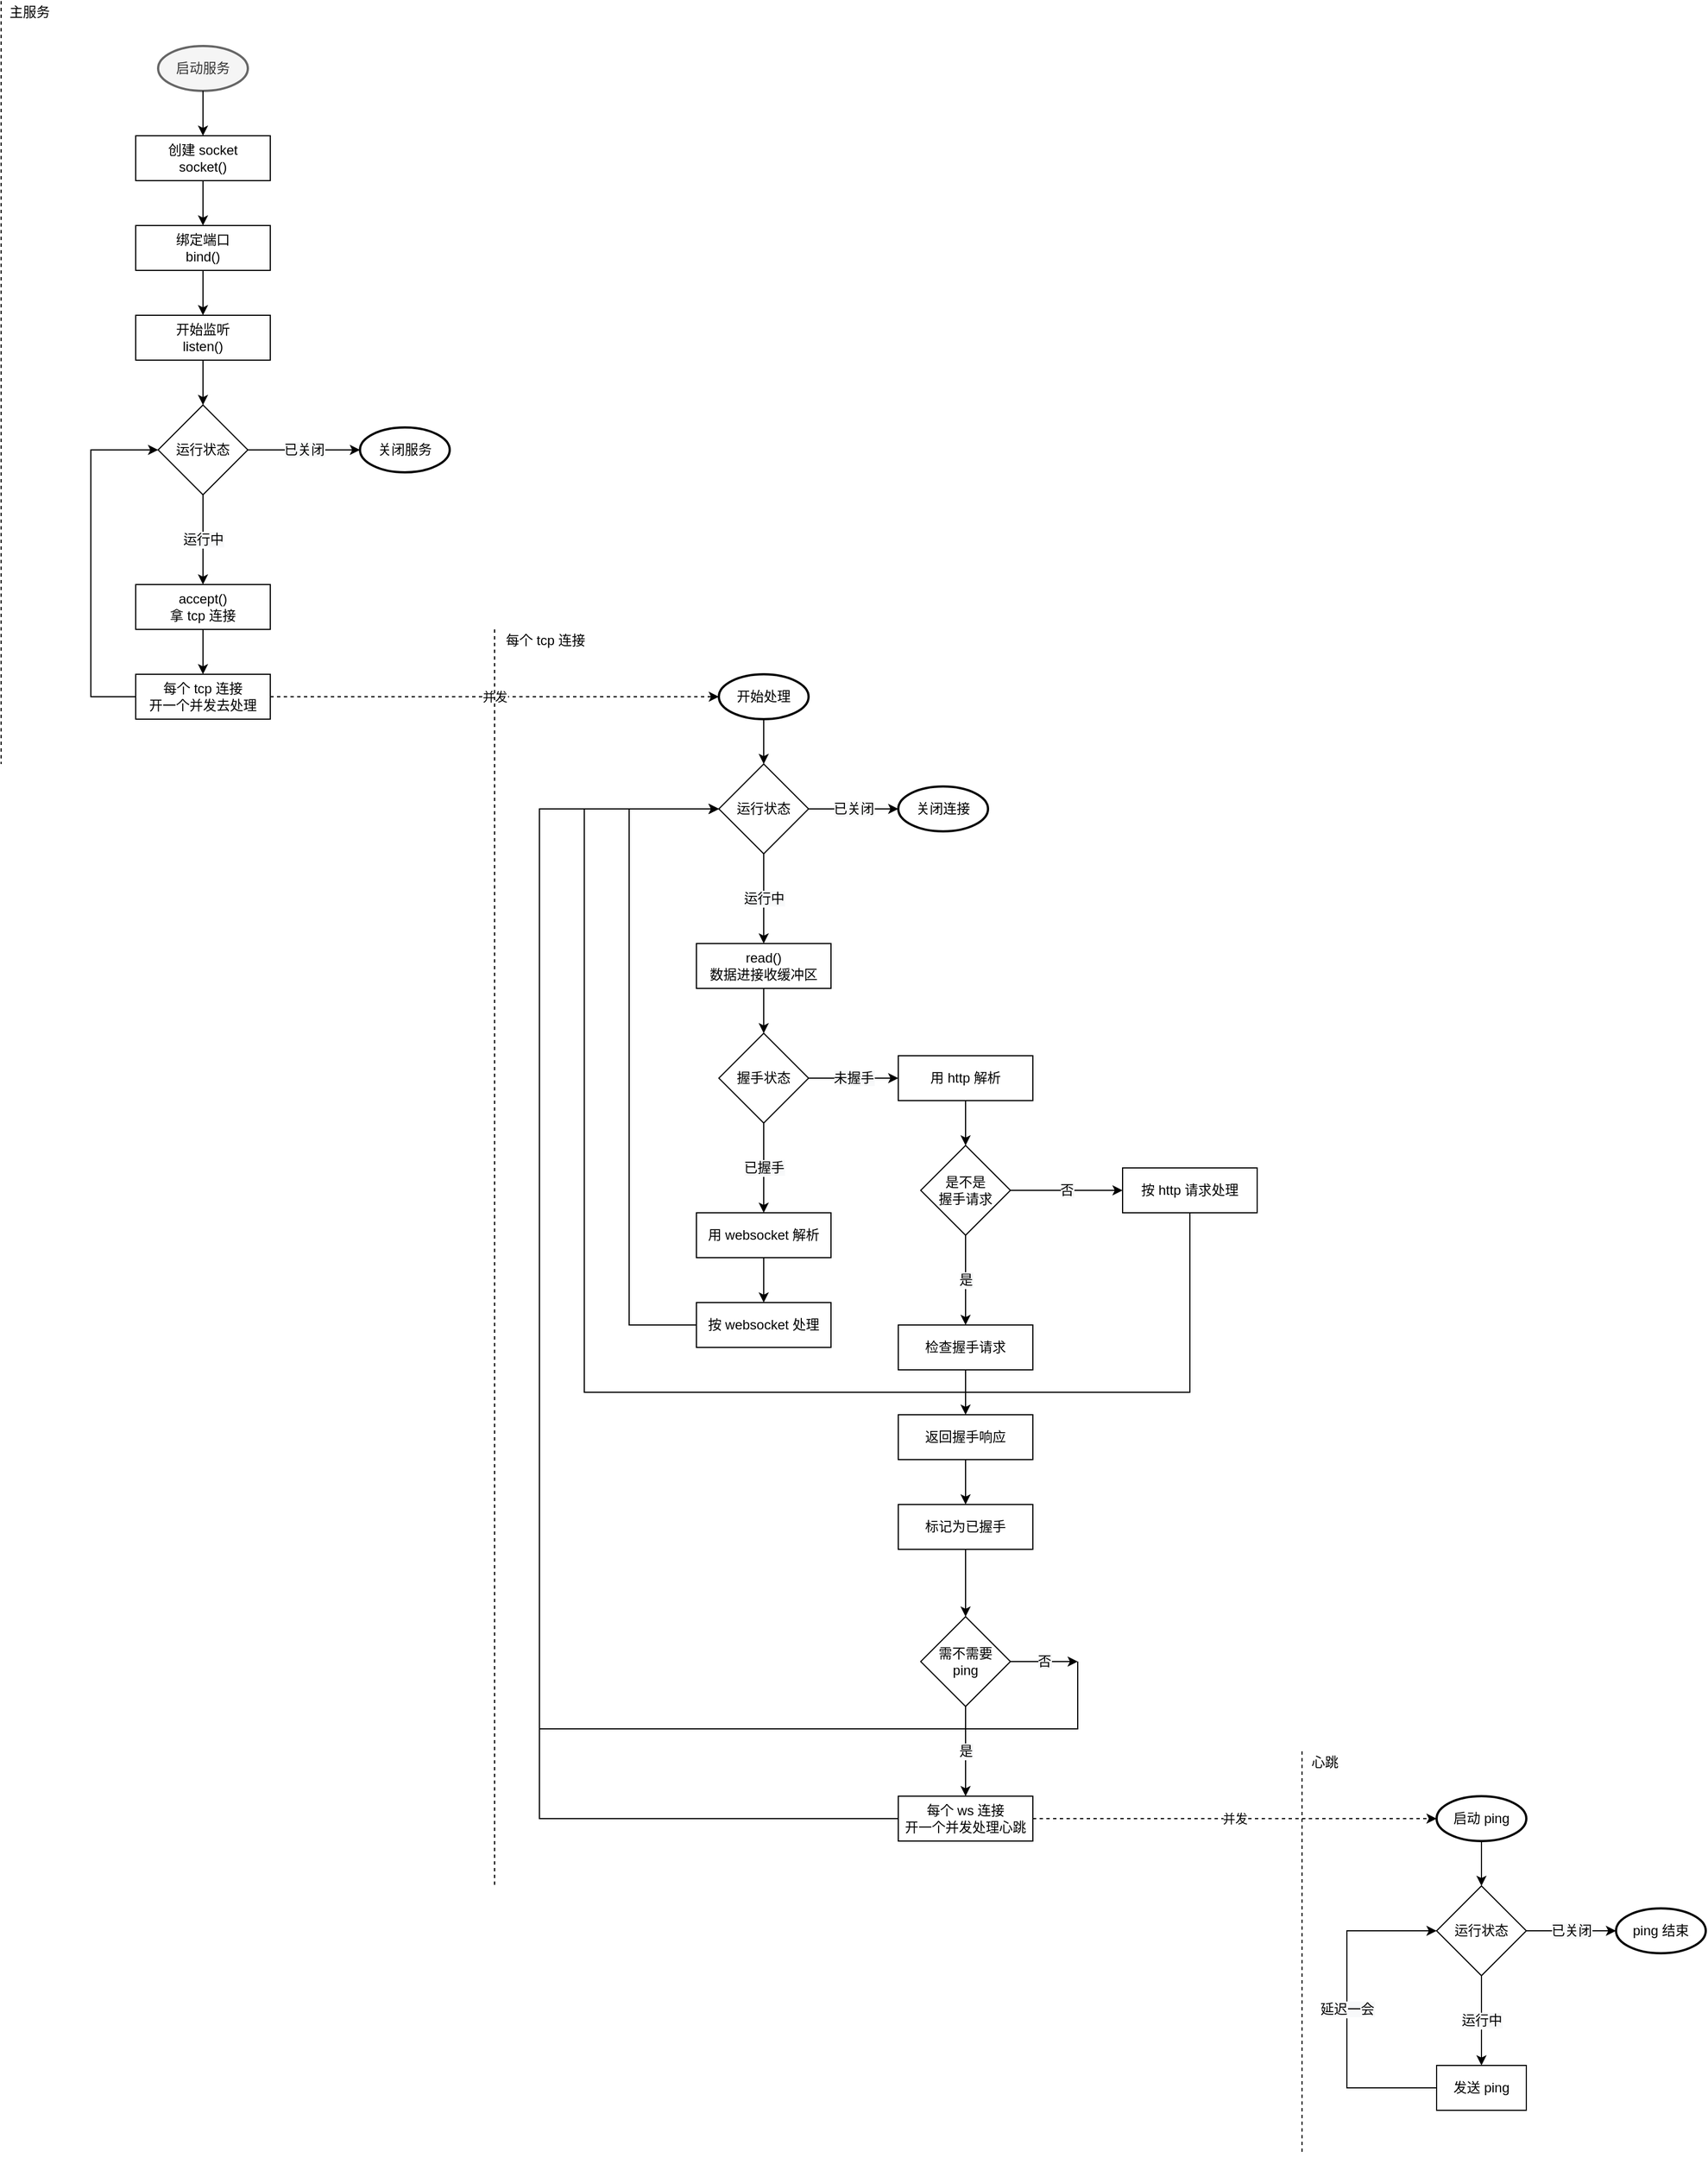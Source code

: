 <mxfile version="17.4.2" type="device"><diagram id="bXqVcbKh1AH4ES3Rq5j7" name="第 1 页"><mxGraphModel dx="1088" dy="843" grid="1" gridSize="10" guides="0" tooltips="1" connect="1" arrows="0" fold="1" page="1" pageScale="1" pageWidth="827" pageHeight="1169" math="0" shadow="0"><root><mxCell id="0"/><mxCell id="1" parent="0"/><mxCell id="8xo1nEw9bS727f4VWPMs-1" value="accept()&lt;br&gt;拿 tcp 连接" style="rounded=0;whiteSpace=wrap;html=1;" parent="1" vertex="1"><mxGeometry x="120" y="520" width="120" height="40" as="geometry"/></mxCell><mxCell id="8xo1nEw9bS727f4VWPMs-7" value="" style="endArrow=classic;html=1;rounded=0;edgeStyle=elbowEdgeStyle;entryX=0;entryY=0.5;entryDx=0;entryDy=0;" parent="1" source="h8HWmBZDKlShKcAVEU42-4" target="eSssuMZrznjie9ui_66X-11" edge="1"><mxGeometry width="50" height="50" relative="1" as="geometry"><mxPoint x="710" y="510" as="sourcePoint"/><mxPoint x="500" y="330" as="targetPoint"/><Array as="points"><mxPoint x="80" y="490"/></Array></mxGeometry></mxCell><mxCell id="8xo1nEw9bS727f4VWPMs-9" value="" style="endArrow=classic;html=1;rounded=0;elbow=vertical;dashed=1;" parent="1" source="h8HWmBZDKlShKcAVEU42-4" target="eSssuMZrznjie9ui_66X-20" edge="1"><mxGeometry width="50" height="50" relative="1" as="geometry"><mxPoint x="610" y="390" as="sourcePoint"/><mxPoint x="610" y="490" as="targetPoint"/></mxGeometry></mxCell><mxCell id="eSssuMZrznjie9ui_66X-43" value="并发" style="edgeLabel;html=1;align=center;verticalAlign=middle;resizable=0;points=[];" parent="8xo1nEw9bS727f4VWPMs-9" vertex="1" connectable="0"><mxGeometry relative="1" as="geometry"><mxPoint as="offset"/></mxGeometry></mxCell><mxCell id="8xo1nEw9bS727f4VWPMs-10" value="开始监听&lt;br&gt;listen()" style="rounded=0;whiteSpace=wrap;html=1;" parent="1" vertex="1"><mxGeometry x="120" y="280" width="120" height="40" as="geometry"/></mxCell><mxCell id="8xo1nEw9bS727f4VWPMs-11" value="" style="endArrow=classic;html=1;rounded=0;elbow=vertical;" parent="1" source="8xo1nEw9bS727f4VWPMs-10" target="eSssuMZrznjie9ui_66X-11" edge="1"><mxGeometry width="50" height="50" relative="1" as="geometry"><mxPoint x="260" y="320" as="sourcePoint"/><mxPoint x="220" y="350" as="targetPoint"/></mxGeometry></mxCell><mxCell id="8xo1nEw9bS727f4VWPMs-13" value="read()&lt;br&gt;数据进接收缓冲区" style="rounded=0;whiteSpace=wrap;html=1;" parent="1" vertex="1"><mxGeometry x="620" y="840" width="120" height="40" as="geometry"/></mxCell><mxCell id="8xo1nEw9bS727f4VWPMs-16" value="用 http 解析" style="rounded=0;whiteSpace=wrap;html=1;" parent="1" vertex="1"><mxGeometry x="800" y="940" width="120" height="40" as="geometry"/></mxCell><mxCell id="8xo1nEw9bS727f4VWPMs-17" value="&lt;span&gt;握手状态&lt;/span&gt;" style="rhombus;whiteSpace=wrap;html=1;" parent="1" vertex="1"><mxGeometry x="640" y="920" width="80" height="80" as="geometry"/></mxCell><mxCell id="8xo1nEw9bS727f4VWPMs-19" value="检查握手请求" style="rounded=0;whiteSpace=wrap;html=1;" parent="1" vertex="1"><mxGeometry x="800" y="1180" width="120" height="40" as="geometry"/></mxCell><mxCell id="8xo1nEw9bS727f4VWPMs-20" value="返回握手响应" style="rounded=0;whiteSpace=wrap;html=1;" parent="1" vertex="1"><mxGeometry x="800" y="1260" width="120" height="40" as="geometry"/></mxCell><mxCell id="8xo1nEw9bS727f4VWPMs-23" value="用 websocket 解析" style="rounded=0;whiteSpace=wrap;html=1;" parent="1" vertex="1"><mxGeometry x="620" y="1080" width="120" height="40" as="geometry"/></mxCell><mxCell id="8xo1nEw9bS727f4VWPMs-24" value="按 websocket 处理" style="rounded=0;whiteSpace=wrap;html=1;" parent="1" vertex="1"><mxGeometry x="620" y="1160" width="120" height="40" as="geometry"/></mxCell><mxCell id="eSssuMZrznjie9ui_66X-2" value="启动服务" style="strokeWidth=2;html=1;shape=mxgraph.flowchart.start_1;whiteSpace=wrap;fillColor=#f5f5f5;fontColor=#333333;strokeColor=#666666;" parent="1" vertex="1"><mxGeometry x="140" y="40" width="80" height="40" as="geometry"/></mxCell><mxCell id="eSssuMZrznjie9ui_66X-4" value="绑定端口&lt;br&gt;bind()" style="rounded=0;whiteSpace=wrap;html=1;" parent="1" vertex="1"><mxGeometry x="120" y="200" width="120" height="40" as="geometry"/></mxCell><mxCell id="eSssuMZrznjie9ui_66X-5" value="" style="endArrow=classic;html=1;rounded=0;elbow=vertical;" parent="1" source="eSssuMZrznjie9ui_66X-4" target="8xo1nEw9bS727f4VWPMs-10" edge="1"><mxGeometry width="50" height="50" relative="1" as="geometry"><mxPoint x="225" y="150" as="sourcePoint"/><mxPoint x="270" y="180" as="targetPoint"/></mxGeometry></mxCell><mxCell id="eSssuMZrznjie9ui_66X-6" value="" style="endArrow=classic;html=1;rounded=0;elbow=vertical;" parent="1" source="eSssuMZrznjie9ui_66X-2" target="eSssuMZrznjie9ui_66X-7" edge="1"><mxGeometry width="50" height="50" relative="1" as="geometry"><mxPoint x="190" y="100" as="sourcePoint"/><mxPoint x="310" y="130" as="targetPoint"/></mxGeometry></mxCell><mxCell id="eSssuMZrznjie9ui_66X-7" value="创建 socket&lt;br&gt;socket()" style="rounded=0;whiteSpace=wrap;html=1;" parent="1" vertex="1"><mxGeometry x="120" y="120" width="120" height="40" as="geometry"/></mxCell><mxCell id="eSssuMZrznjie9ui_66X-8" value="" style="endArrow=classic;html=1;rounded=0;elbow=vertical;" parent="1" source="eSssuMZrznjie9ui_66X-7" target="eSssuMZrznjie9ui_66X-4" edge="1"><mxGeometry width="50" height="50" relative="1" as="geometry"><mxPoint x="190" y="100" as="sourcePoint"/><mxPoint x="190" y="150" as="targetPoint"/></mxGeometry></mxCell><mxCell id="eSssuMZrznjie9ui_66X-11" value="&lt;span&gt;运行状态&lt;/span&gt;" style="rhombus;whiteSpace=wrap;html=1;" parent="1" vertex="1"><mxGeometry x="140" y="360" width="80" height="80" as="geometry"/></mxCell><mxCell id="eSssuMZrznjie9ui_66X-13" value="" style="endArrow=classic;html=1;rounded=0;elbow=vertical;exitX=0.5;exitY=1;exitDx=0;exitDy=0;" parent="1" source="eSssuMZrznjie9ui_66X-11" target="8xo1nEw9bS727f4VWPMs-1" edge="1"><mxGeometry width="50" height="50" relative="1" as="geometry"><mxPoint x="230" y="450" as="sourcePoint"/><mxPoint x="611.818" y="490" as="targetPoint"/></mxGeometry></mxCell><mxCell id="eSssuMZrznjie9ui_66X-17" value="&lt;span style=&quot;font-size: 12px ; background-color: rgb(248 , 249 , 250)&quot;&gt;运行中&lt;/span&gt;" style="edgeLabel;html=1;align=center;verticalAlign=middle;resizable=0;points=[];" parent="eSssuMZrznjie9ui_66X-13" vertex="1" connectable="0"><mxGeometry relative="1" as="geometry"><mxPoint as="offset"/></mxGeometry></mxCell><mxCell id="eSssuMZrznjie9ui_66X-14" value="" style="endArrow=classic;html=1;rounded=0;elbow=vertical;exitX=1;exitY=0.5;exitDx=0;exitDy=0;" parent="1" source="eSssuMZrznjie9ui_66X-11" target="eSssuMZrznjie9ui_66X-15" edge="1"><mxGeometry width="50" height="50" relative="1" as="geometry"><mxPoint x="172.857" y="310.0" as="sourcePoint"/><mxPoint x="410" y="290" as="targetPoint"/></mxGeometry></mxCell><mxCell id="eSssuMZrznjie9ui_66X-18" value="&lt;span style=&quot;font-size: 12px ; background-color: rgb(248 , 249 , 250)&quot;&gt;已关闭&lt;/span&gt;" style="edgeLabel;html=1;align=center;verticalAlign=middle;resizable=0;points=[];" parent="eSssuMZrznjie9ui_66X-14" vertex="1" connectable="0"><mxGeometry relative="1" as="geometry"><mxPoint as="offset"/></mxGeometry></mxCell><mxCell id="eSssuMZrznjie9ui_66X-15" value="关闭服务" style="strokeWidth=2;html=1;shape=mxgraph.flowchart.start_1;whiteSpace=wrap;" parent="1" vertex="1"><mxGeometry x="320" y="380" width="80" height="40" as="geometry"/></mxCell><mxCell id="eSssuMZrznjie9ui_66X-19" value="&lt;span&gt;运行状态&lt;/span&gt;" style="rhombus;whiteSpace=wrap;html=1;" parent="1" vertex="1"><mxGeometry x="640" y="680" width="80" height="80" as="geometry"/></mxCell><mxCell id="eSssuMZrznjie9ui_66X-20" value="开始处理" style="strokeWidth=2;html=1;shape=mxgraph.flowchart.start_1;whiteSpace=wrap;" parent="1" vertex="1"><mxGeometry x="640" y="600" width="80" height="40" as="geometry"/></mxCell><mxCell id="eSssuMZrznjie9ui_66X-21" value="关闭连接" style="strokeWidth=2;html=1;shape=mxgraph.flowchart.start_1;whiteSpace=wrap;" parent="1" vertex="1"><mxGeometry x="800" y="700" width="80" height="40" as="geometry"/></mxCell><mxCell id="eSssuMZrznjie9ui_66X-22" value="" style="endArrow=classic;html=1;rounded=0;elbow=vertical;exitX=0.5;exitY=1;exitDx=0;exitDy=0;" parent="1" source="eSssuMZrznjie9ui_66X-19" target="8xo1nEw9bS727f4VWPMs-13" edge="1"><mxGeometry width="50" height="50" relative="1" as="geometry"><mxPoint x="720" y="770" as="sourcePoint"/><mxPoint x="450" y="590" as="targetPoint"/></mxGeometry></mxCell><mxCell id="eSssuMZrznjie9ui_66X-23" value="&lt;span style=&quot;font-size: 12px ; background-color: rgb(248 , 249 , 250)&quot;&gt;运行中&lt;/span&gt;" style="edgeLabel;html=1;align=center;verticalAlign=middle;resizable=0;points=[];" parent="eSssuMZrznjie9ui_66X-22" vertex="1" connectable="0"><mxGeometry relative="1" as="geometry"><mxPoint as="offset"/></mxGeometry></mxCell><mxCell id="eSssuMZrznjie9ui_66X-24" value="" style="endArrow=classic;html=1;rounded=0;elbow=vertical;exitX=1;exitY=0.5;exitDx=0;exitDy=0;" parent="1" source="eSssuMZrznjie9ui_66X-19" target="eSssuMZrznjie9ui_66X-21" edge="1"><mxGeometry width="50" height="50" relative="1" as="geometry"><mxPoint x="481.111" y="461.111" as="sourcePoint"/><mxPoint x="610" y="424.286" as="targetPoint"/></mxGeometry></mxCell><mxCell id="eSssuMZrznjie9ui_66X-25" value="&lt;span style=&quot;font-size: 12px ; background-color: rgb(248 , 249 , 250)&quot;&gt;已关闭&lt;/span&gt;" style="edgeLabel;html=1;align=center;verticalAlign=middle;resizable=0;points=[];" parent="eSssuMZrznjie9ui_66X-24" vertex="1" connectable="0"><mxGeometry relative="1" as="geometry"><mxPoint as="offset"/></mxGeometry></mxCell><mxCell id="eSssuMZrznjie9ui_66X-26" value="" style="endArrow=classic;html=1;rounded=0;elbow=vertical;" parent="1" source="eSssuMZrznjie9ui_66X-20" target="eSssuMZrznjie9ui_66X-19" edge="1"><mxGeometry width="50" height="50" relative="1" as="geometry"><mxPoint x="450" y="630" as="sourcePoint"/><mxPoint x="710" y="670" as="targetPoint"/></mxGeometry></mxCell><mxCell id="eSssuMZrznjie9ui_66X-27" value="" style="endArrow=classic;html=1;rounded=0;elbow=vertical;exitX=0.5;exitY=1;exitDx=0;exitDy=0;" parent="1" source="8xo1nEw9bS727f4VWPMs-17" target="8xo1nEw9bS727f4VWPMs-23" edge="1"><mxGeometry width="50" height="50" relative="1" as="geometry"><mxPoint x="580" y="1000" as="sourcePoint"/><mxPoint x="860" y="900" as="targetPoint"/></mxGeometry></mxCell><mxCell id="eSssuMZrznjie9ui_66X-28" value="&lt;span style=&quot;font-size: 12px ; background-color: rgb(248 , 249 , 250)&quot;&gt;已握手&lt;/span&gt;" style="edgeLabel;html=1;align=center;verticalAlign=middle;resizable=0;points=[];" parent="eSssuMZrznjie9ui_66X-27" vertex="1" connectable="0"><mxGeometry relative="1" as="geometry"><mxPoint as="offset"/></mxGeometry></mxCell><mxCell id="eSssuMZrznjie9ui_66X-29" value="" style="endArrow=classic;html=1;rounded=0;elbow=vertical;exitX=1;exitY=0.5;exitDx=0;exitDy=0;" parent="1" source="8xo1nEw9bS727f4VWPMs-17" target="8xo1nEw9bS727f4VWPMs-16" edge="1"><mxGeometry width="50" height="50" relative="1" as="geometry"><mxPoint x="760" y="990" as="sourcePoint"/><mxPoint x="870" y="910" as="targetPoint"/></mxGeometry></mxCell><mxCell id="eSssuMZrznjie9ui_66X-30" value="&lt;span style=&quot;font-size: 12px ; background-color: rgb(248 , 249 , 250)&quot;&gt;未握手&lt;/span&gt;" style="edgeLabel;html=1;align=center;verticalAlign=middle;resizable=0;points=[];" parent="eSssuMZrznjie9ui_66X-29" vertex="1" connectable="0"><mxGeometry relative="1" as="geometry"><mxPoint as="offset"/></mxGeometry></mxCell><mxCell id="eSssuMZrznjie9ui_66X-31" value="" style="endArrow=classic;html=1;rounded=0;elbow=vertical;" parent="1" source="8xo1nEw9bS727f4VWPMs-13" target="8xo1nEw9bS727f4VWPMs-17" edge="1"><mxGeometry width="50" height="50" relative="1" as="geometry"><mxPoint x="470" y="630" as="sourcePoint"/><mxPoint x="790" y="900" as="targetPoint"/></mxGeometry></mxCell><mxCell id="eSssuMZrznjie9ui_66X-32" value="&lt;span&gt;是不是&lt;br&gt;握手请求&lt;/span&gt;" style="rhombus;whiteSpace=wrap;html=1;" parent="1" vertex="1"><mxGeometry x="820" y="1020" width="80" height="80" as="geometry"/></mxCell><mxCell id="eSssuMZrznjie9ui_66X-33" value="" style="endArrow=classic;html=1;rounded=0;elbow=vertical;exitX=1;exitY=0.5;exitDx=0;exitDy=0;" parent="1" source="eSssuMZrznjie9ui_66X-32" target="eSssuMZrznjie9ui_66X-57" edge="1"><mxGeometry width="50" height="50" relative="1" as="geometry"><mxPoint x="750" y="1250" as="sourcePoint"/><mxPoint x="660" y="1310" as="targetPoint"/></mxGeometry></mxCell><mxCell id="eSssuMZrznjie9ui_66X-34" value="&lt;span style=&quot;font-size: 12px ; background-color: rgb(248 , 249 , 250)&quot;&gt;否&lt;/span&gt;" style="edgeLabel;html=1;align=center;verticalAlign=middle;resizable=0;points=[];" parent="eSssuMZrznjie9ui_66X-33" vertex="1" connectable="0"><mxGeometry relative="1" as="geometry"><mxPoint as="offset"/></mxGeometry></mxCell><mxCell id="eSssuMZrznjie9ui_66X-35" value="" style="endArrow=classic;html=1;rounded=0;elbow=vertical;exitX=0.5;exitY=1;exitDx=0;exitDy=0;" parent="1" source="eSssuMZrznjie9ui_66X-32" target="8xo1nEw9bS727f4VWPMs-19" edge="1"><mxGeometry width="50" height="50" relative="1" as="geometry"><mxPoint x="740" y="1130" as="sourcePoint"/><mxPoint x="600" y="1240" as="targetPoint"/></mxGeometry></mxCell><mxCell id="eSssuMZrznjie9ui_66X-36" value="&lt;span style=&quot;font-size: 12px ; background-color: rgb(248 , 249 , 250)&quot;&gt;是&lt;/span&gt;" style="edgeLabel;html=1;align=center;verticalAlign=middle;resizable=0;points=[];" parent="eSssuMZrznjie9ui_66X-35" vertex="1" connectable="0"><mxGeometry relative="1" as="geometry"><mxPoint as="offset"/></mxGeometry></mxCell><mxCell id="eSssuMZrznjie9ui_66X-37" value="" style="endArrow=classic;html=1;rounded=0;elbow=vertical;" parent="1" source="8xo1nEw9bS727f4VWPMs-16" target="eSssuMZrznjie9ui_66X-32" edge="1"><mxGeometry width="50" height="50" relative="1" as="geometry"><mxPoint x="470" y="630" as="sourcePoint"/><mxPoint x="750" y="1120" as="targetPoint"/></mxGeometry></mxCell><mxCell id="eSssuMZrznjie9ui_66X-38" value="" style="endArrow=classic;html=1;rounded=0;elbow=vertical;" parent="1" source="8xo1nEw9bS727f4VWPMs-19" target="8xo1nEw9bS727f4VWPMs-20" edge="1"><mxGeometry width="50" height="50" relative="1" as="geometry"><mxPoint x="690.833" y="1080" as="sourcePoint"/><mxPoint x="676.897" y="1146.897" as="targetPoint"/></mxGeometry></mxCell><mxCell id="eSssuMZrznjie9ui_66X-39" value="标记为已握手" style="rounded=0;whiteSpace=wrap;html=1;" parent="1" vertex="1"><mxGeometry x="800" y="1340" width="120" height="40" as="geometry"/></mxCell><mxCell id="eSssuMZrznjie9ui_66X-40" value="" style="endArrow=classic;html=1;rounded=0;elbow=vertical;" parent="1" source="8xo1nEw9bS727f4VWPMs-20" target="eSssuMZrznjie9ui_66X-39" edge="1"><mxGeometry width="50" height="50" relative="1" as="geometry"><mxPoint x="1000" y="1280" as="sourcePoint"/><mxPoint x="960.0" y="1207.333" as="targetPoint"/></mxGeometry></mxCell><mxCell id="eSssuMZrznjie9ui_66X-41" value="" style="endArrow=classic;html=1;rounded=0;edgeStyle=elbowEdgeStyle;entryX=0;entryY=0.5;entryDx=0;entryDy=0;" parent="1" source="h8HWmBZDKlShKcAVEU42-7" target="eSssuMZrznjie9ui_66X-19" edge="1"><mxGeometry width="50" height="50" relative="1" as="geometry"><mxPoint x="680" y="1710" as="sourcePoint"/><mxPoint x="630" y="750" as="targetPoint"/><Array as="points"><mxPoint x="480" y="1450"/><mxPoint x="470" y="1170"/></Array></mxGeometry></mxCell><mxCell id="eSssuMZrznjie9ui_66X-44" value="启动 ping" style="strokeWidth=2;html=1;shape=mxgraph.flowchart.start_1;whiteSpace=wrap;" parent="1" vertex="1"><mxGeometry x="1280" y="1600" width="80" height="40" as="geometry"/></mxCell><mxCell id="eSssuMZrznjie9ui_66X-45" value="" style="endArrow=classic;html=1;rounded=0;elbow=vertical;dashed=1;" parent="1" source="h8HWmBZDKlShKcAVEU42-7" target="eSssuMZrznjie9ui_66X-44" edge="1"><mxGeometry width="50" height="50" relative="1" as="geometry"><mxPoint x="1160" y="940" as="sourcePoint"/><mxPoint x="650" y="630" as="targetPoint"/></mxGeometry></mxCell><mxCell id="eSssuMZrznjie9ui_66X-46" value="并发" style="edgeLabel;html=1;align=center;verticalAlign=middle;resizable=0;points=[];" parent="eSssuMZrznjie9ui_66X-45" vertex="1" connectable="0"><mxGeometry relative="1" as="geometry"><mxPoint as="offset"/></mxGeometry></mxCell><mxCell id="eSssuMZrznjie9ui_66X-47" value="&lt;span&gt;运行状态&lt;/span&gt;" style="rhombus;whiteSpace=wrap;html=1;" parent="1" vertex="1"><mxGeometry x="1280" y="1680" width="80" height="80" as="geometry"/></mxCell><mxCell id="eSssuMZrznjie9ui_66X-48" value="" style="endArrow=classic;html=1;rounded=0;elbow=vertical;exitX=0.5;exitY=1;exitDx=0;exitDy=0;" parent="1" source="eSssuMZrznjie9ui_66X-47" target="eSssuMZrznjie9ui_66X-50" edge="1"><mxGeometry width="50" height="50" relative="1" as="geometry"><mxPoint x="1360" y="1770" as="sourcePoint"/><mxPoint x="1280" y="1390" as="targetPoint"/></mxGeometry></mxCell><mxCell id="eSssuMZrznjie9ui_66X-49" value="&lt;span style=&quot;font-size: 12px ; background-color: rgb(248 , 249 , 250)&quot;&gt;运行中&lt;/span&gt;" style="edgeLabel;html=1;align=center;verticalAlign=middle;resizable=0;points=[];" parent="eSssuMZrznjie9ui_66X-48" vertex="1" connectable="0"><mxGeometry relative="1" as="geometry"><mxPoint as="offset"/></mxGeometry></mxCell><mxCell id="eSssuMZrznjie9ui_66X-50" value="发送 ping" style="rounded=0;whiteSpace=wrap;html=1;" parent="1" vertex="1"><mxGeometry x="1280" y="1840" width="80" height="40" as="geometry"/></mxCell><mxCell id="eSssuMZrznjie9ui_66X-51" value="" style="endArrow=classic;html=1;rounded=0;elbow=vertical;exitX=1;exitY=0.5;exitDx=0;exitDy=0;" parent="1" source="eSssuMZrznjie9ui_66X-47" target="eSssuMZrznjie9ui_66X-53" edge="1"><mxGeometry width="50" height="50" relative="1" as="geometry"><mxPoint x="1400" y="1530" as="sourcePoint"/><mxPoint x="1510" y="1400" as="targetPoint"/></mxGeometry></mxCell><mxCell id="eSssuMZrznjie9ui_66X-52" value="&lt;span style=&quot;font-size: 12px ; background-color: rgb(248 , 249 , 250)&quot;&gt;已关闭&lt;/span&gt;" style="edgeLabel;html=1;align=center;verticalAlign=middle;resizable=0;points=[];" parent="eSssuMZrznjie9ui_66X-51" vertex="1" connectable="0"><mxGeometry relative="1" as="geometry"><mxPoint as="offset"/></mxGeometry></mxCell><mxCell id="eSssuMZrznjie9ui_66X-53" value="ping 结束" style="strokeWidth=2;html=1;shape=mxgraph.flowchart.start_1;whiteSpace=wrap;" parent="1" vertex="1"><mxGeometry x="1440" y="1700" width="80" height="40" as="geometry"/></mxCell><mxCell id="eSssuMZrznjie9ui_66X-54" value="" style="endArrow=classic;html=1;rounded=0;edgeStyle=elbowEdgeStyle;entryX=0;entryY=0.5;entryDx=0;entryDy=0;" parent="1" source="eSssuMZrznjie9ui_66X-50" target="eSssuMZrznjie9ui_66X-47" edge="1"><mxGeometry width="50" height="50" relative="1" as="geometry"><mxPoint x="1270.476" y="1479.524" as="sourcePoint"/><mxPoint x="1200" y="1540" as="targetPoint"/><Array as="points"><mxPoint x="1200" y="1790"/></Array></mxGeometry></mxCell><mxCell id="eSssuMZrznjie9ui_66X-55" value="&lt;span style=&quot;font-size: 12px ; background-color: rgb(248 , 249 , 250)&quot;&gt;延迟一会&lt;/span&gt;" style="edgeLabel;html=1;align=center;verticalAlign=middle;resizable=0;points=[];" parent="eSssuMZrznjie9ui_66X-54" vertex="1" connectable="0"><mxGeometry relative="1" as="geometry"><mxPoint as="offset"/></mxGeometry></mxCell><mxCell id="eSssuMZrznjie9ui_66X-56" value="" style="endArrow=classic;html=1;rounded=0;elbow=vertical;" parent="1" source="eSssuMZrznjie9ui_66X-44" target="eSssuMZrznjie9ui_66X-47" edge="1"><mxGeometry width="50" height="50" relative="1" as="geometry"><mxPoint x="1070" y="1742.667" as="sourcePoint"/><mxPoint x="1390" y="1550" as="targetPoint"/></mxGeometry></mxCell><mxCell id="eSssuMZrznjie9ui_66X-57" value="按 http 请求处理" style="rounded=0;whiteSpace=wrap;html=1;" parent="1" vertex="1"><mxGeometry x="1000" y="1040" width="120" height="40" as="geometry"/></mxCell><mxCell id="eSssuMZrznjie9ui_66X-58" value="" style="endArrow=classic;html=1;rounded=0;elbow=vertical;" parent="1" source="8xo1nEw9bS727f4VWPMs-23" target="8xo1nEw9bS727f4VWPMs-24" edge="1"><mxGeometry width="50" height="50" relative="1" as="geometry"><mxPoint x="690.833" y="1080" as="sourcePoint"/><mxPoint x="676.897" y="1146.897" as="targetPoint"/></mxGeometry></mxCell><mxCell id="eSssuMZrznjie9ui_66X-59" value="" style="endArrow=classic;html=1;rounded=0;edgeStyle=elbowEdgeStyle;entryX=0;entryY=0.5;entryDx=0;entryDy=0;" parent="1" source="8xo1nEw9bS727f4VWPMs-24" target="eSssuMZrznjie9ui_66X-19" edge="1"><mxGeometry width="50" height="50" relative="1" as="geometry"><mxPoint x="464.167" y="970" as="sourcePoint"/><mxPoint x="620" y="690" as="targetPoint"/><Array as="points"><mxPoint x="560" y="950"/></Array></mxGeometry></mxCell><mxCell id="eSssuMZrznjie9ui_66X-60" value="" style="endArrow=classic;html=1;rounded=0;entryX=0;entryY=0.5;entryDx=0;entryDy=0;edgeStyle=orthogonalEdgeStyle;" parent="1" source="eSssuMZrznjie9ui_66X-57" target="eSssuMZrznjie9ui_66X-19" edge="1"><mxGeometry width="50" height="50" relative="1" as="geometry"><mxPoint x="890" y="1240" as="sourcePoint"/><mxPoint x="630" y="750" as="targetPoint"/><Array as="points"><mxPoint x="1060" y="1240"/><mxPoint x="520" y="1240"/><mxPoint x="520" y="720"/></Array></mxGeometry></mxCell><mxCell id="b_IpfM__5Jz65RO1ShY2-5" value="&lt;span&gt;主服务&lt;/span&gt;" style="text;html=1;align=center;verticalAlign=middle;resizable=0;points=[];autosize=1;strokeColor=none;fillColor=none;" parent="1" vertex="1"><mxGeometry width="50" height="20" as="geometry"/></mxCell><mxCell id="h8HWmBZDKlShKcAVEU42-1" value="" style="endArrow=none;dashed=1;html=1;rounded=0;" parent="1" edge="1"><mxGeometry width="50" height="50" relative="1" as="geometry"><mxPoint x="440" y="560" as="sourcePoint"/><mxPoint x="440" y="1680" as="targetPoint"/></mxGeometry></mxCell><mxCell id="h8HWmBZDKlShKcAVEU42-2" value="&lt;span&gt;每个 tcp 连接&lt;/span&gt;" style="text;html=1;align=center;verticalAlign=middle;resizable=0;points=[];autosize=1;strokeColor=none;fillColor=none;" parent="1" vertex="1"><mxGeometry x="440" y="560" width="90" height="20" as="geometry"/></mxCell><mxCell id="h8HWmBZDKlShKcAVEU42-3" value="&lt;span&gt;需不需要&lt;br&gt;ping&lt;/span&gt;" style="rhombus;whiteSpace=wrap;html=1;" parent="1" vertex="1"><mxGeometry x="820" y="1440" width="80" height="80" as="geometry"/></mxCell><mxCell id="h8HWmBZDKlShKcAVEU42-4" value="每个 tcp 连接&lt;br&gt;开一个并发去处理" style="rounded=0;whiteSpace=wrap;html=1;sketch=0;shadow=0;glass=0;" parent="1" vertex="1"><mxGeometry x="120" y="600" width="120" height="40" as="geometry"/></mxCell><mxCell id="h8HWmBZDKlShKcAVEU42-5" value="" style="endArrow=classic;html=1;rounded=0;elbow=vertical;" parent="1" source="8xo1nEw9bS727f4VWPMs-1" target="h8HWmBZDKlShKcAVEU42-4" edge="1"><mxGeometry width="50" height="50" relative="1" as="geometry"><mxPoint x="190" y="330.0" as="sourcePoint"/><mxPoint x="190" y="370.0" as="targetPoint"/></mxGeometry></mxCell><mxCell id="h8HWmBZDKlShKcAVEU42-7" value="每个 ws 连接&lt;br&gt;开一个并发处理心跳" style="rounded=0;whiteSpace=wrap;html=1;" parent="1" vertex="1"><mxGeometry x="800" y="1600" width="120" height="40" as="geometry"/></mxCell><mxCell id="h8HWmBZDKlShKcAVEU42-8" value="" style="endArrow=classic;html=1;rounded=0;elbow=vertical;exitX=0.5;exitY=1;exitDx=0;exitDy=0;" parent="1" source="h8HWmBZDKlShKcAVEU42-3" target="h8HWmBZDKlShKcAVEU42-7" edge="1"><mxGeometry width="50" height="50" relative="1" as="geometry"><mxPoint x="690" y="1250" as="sourcePoint"/><mxPoint x="690" y="1330" as="targetPoint"/></mxGeometry></mxCell><mxCell id="h8HWmBZDKlShKcAVEU42-9" value="&lt;span style=&quot;font-size: 12px ; background-color: rgb(248 , 249 , 250)&quot;&gt;是&lt;/span&gt;" style="edgeLabel;html=1;align=center;verticalAlign=middle;resizable=0;points=[];" parent="h8HWmBZDKlShKcAVEU42-8" vertex="1" connectable="0"><mxGeometry relative="1" as="geometry"><mxPoint as="offset"/></mxGeometry></mxCell><mxCell id="h8HWmBZDKlShKcAVEU42-10" value="" style="endArrow=classic;html=1;rounded=0;elbow=vertical;" parent="1" source="h8HWmBZDKlShKcAVEU42-3" edge="1"><mxGeometry width="50" height="50" relative="1" as="geometry"><mxPoint x="730" y="1210" as="sourcePoint"/><mxPoint x="960" y="1480" as="targetPoint"/></mxGeometry></mxCell><mxCell id="h8HWmBZDKlShKcAVEU42-11" value="&lt;span style=&quot;font-size: 12px ; background-color: rgb(248 , 249 , 250)&quot;&gt;否&lt;/span&gt;" style="edgeLabel;html=1;align=center;verticalAlign=middle;resizable=0;points=[];" parent="h8HWmBZDKlShKcAVEU42-10" vertex="1" connectable="0"><mxGeometry relative="1" as="geometry"><mxPoint as="offset"/></mxGeometry></mxCell><mxCell id="h8HWmBZDKlShKcAVEU42-12" value="" style="endArrow=classic;html=1;rounded=0;edgeStyle=orthogonalEdgeStyle;entryX=0;entryY=0.5;entryDx=0;entryDy=0;" parent="1" target="eSssuMZrznjie9ui_66X-19" edge="1"><mxGeometry width="50" height="50" relative="1" as="geometry"><mxPoint x="960" y="1480" as="sourcePoint"/><mxPoint x="650" y="730" as="targetPoint"/><Array as="points"><mxPoint x="960" y="1540"/><mxPoint x="480" y="1540"/><mxPoint x="480" y="720"/></Array></mxGeometry></mxCell><mxCell id="h8HWmBZDKlShKcAVEU42-13" value="" style="endArrow=classic;html=1;rounded=0;elbow=vertical;" parent="1" source="eSssuMZrznjie9ui_66X-39" target="h8HWmBZDKlShKcAVEU42-3" edge="1"><mxGeometry width="50" height="50" relative="1" as="geometry"><mxPoint x="870" y="1310" as="sourcePoint"/><mxPoint x="870" y="1350" as="targetPoint"/></mxGeometry></mxCell><mxCell id="h8HWmBZDKlShKcAVEU42-14" value="心跳" style="text;html=1;align=center;verticalAlign=middle;resizable=0;points=[];autosize=1;strokeColor=none;fillColor=none;" parent="1" vertex="1"><mxGeometry x="1160" y="1560" width="40" height="20" as="geometry"/></mxCell><mxCell id="h8HWmBZDKlShKcAVEU42-15" value="" style="endArrow=none;dashed=1;html=1;rounded=0;" parent="1" edge="1"><mxGeometry width="50" height="50" relative="1" as="geometry"><mxPoint x="1160" y="1560" as="sourcePoint"/><mxPoint x="1160" y="1920" as="targetPoint"/></mxGeometry></mxCell><mxCell id="b_IpfM__5Jz65RO1ShY2-4" value="" style="endArrow=none;dashed=1;html=1;rounded=0;" parent="1" edge="1"><mxGeometry width="50" height="50" relative="1" as="geometry"><mxPoint as="sourcePoint"/><mxPoint y="680.0" as="targetPoint"/></mxGeometry></mxCell></root></mxGraphModel></diagram></mxfile>